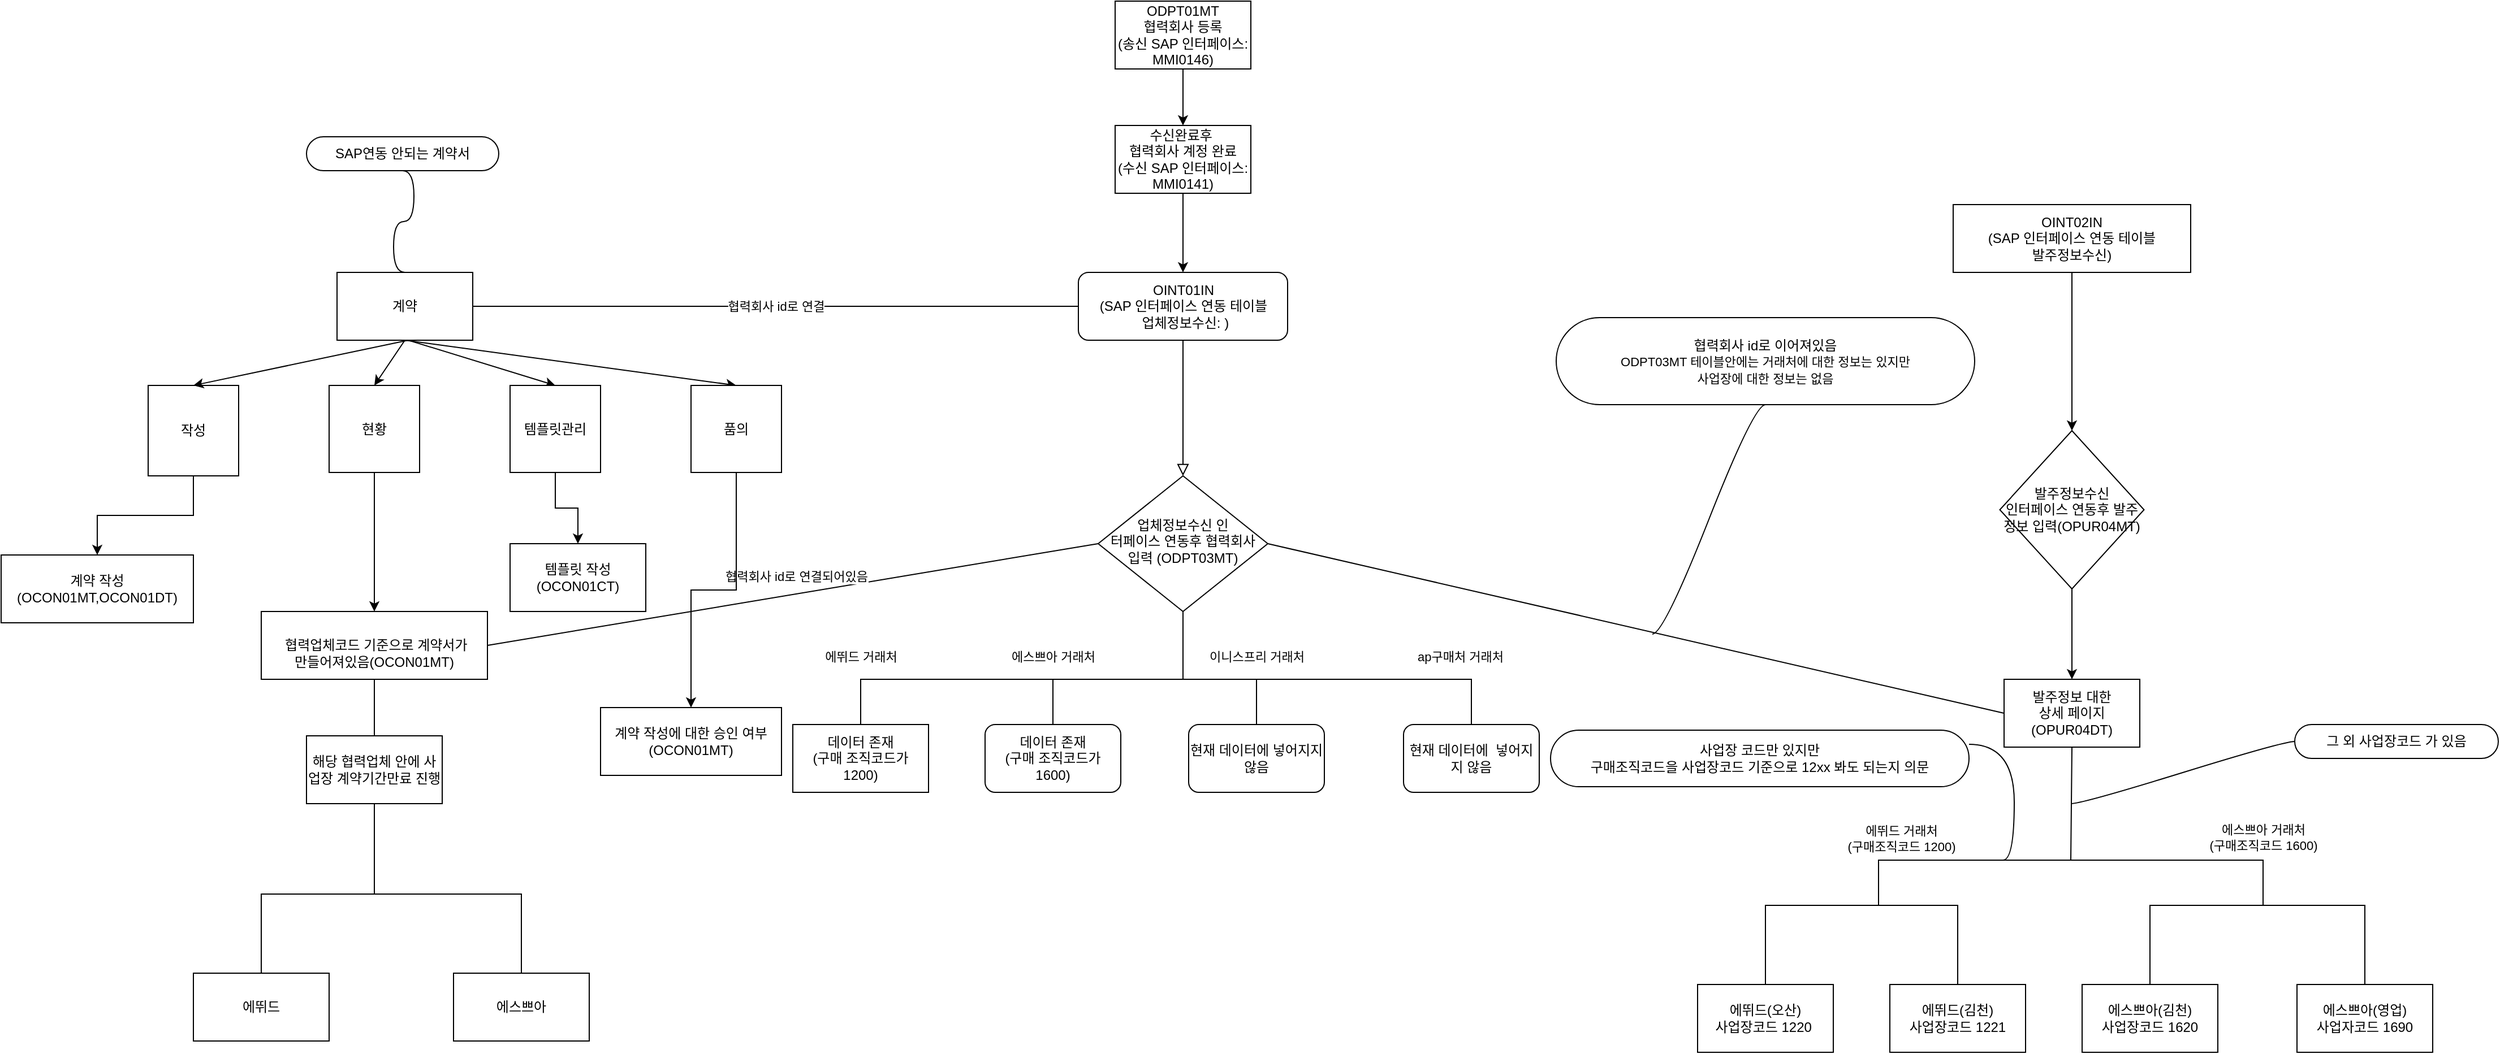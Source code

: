 <mxfile version="21.6.6" type="github" pages="3">
  <diagram id="C5RBs43oDa-KdzZeNtuy" name="Page-1">
    <mxGraphModel dx="2261" dy="1933" grid="1" gridSize="10" guides="1" tooltips="1" connect="1" arrows="1" fold="1" page="1" pageScale="1" pageWidth="827" pageHeight="1169" math="0" shadow="0">
      <root>
        <mxCell id="WIyWlLk6GJQsqaUBKTNV-0" />
        <mxCell id="WIyWlLk6GJQsqaUBKTNV-1" parent="WIyWlLk6GJQsqaUBKTNV-0" />
        <mxCell id="WIyWlLk6GJQsqaUBKTNV-2" value="" style="rounded=0;html=1;jettySize=auto;orthogonalLoop=1;fontSize=11;endArrow=block;endFill=0;endSize=8;strokeWidth=1;shadow=0;labelBackgroundColor=none;edgeStyle=orthogonalEdgeStyle;fontColor=default;" parent="WIyWlLk6GJQsqaUBKTNV-1" source="WIyWlLk6GJQsqaUBKTNV-3" target="WIyWlLk6GJQsqaUBKTNV-6" edge="1">
          <mxGeometry relative="1" as="geometry" />
        </mxCell>
        <mxCell id="WIyWlLk6GJQsqaUBKTNV-3" value="OINT01IN&lt;br&gt;(SAP 인터페이스 연동 테이블&lt;br&gt;&amp;nbsp;업체정보수신: )" style="rounded=1;whiteSpace=wrap;html=1;fontSize=12;glass=0;strokeWidth=1;shadow=0;labelBackgroundColor=none;" parent="WIyWlLk6GJQsqaUBKTNV-1" vertex="1">
          <mxGeometry x="302.5" y="-20" width="185" height="60" as="geometry" />
        </mxCell>
        <mxCell id="WIyWlLk6GJQsqaUBKTNV-6" value="업체정보수신 인&lt;br&gt;터페이스 연동후 협력회사&lt;br&gt;입력 (ODPT03MT)" style="rhombus;whiteSpace=wrap;html=1;shadow=0;fontFamily=Helvetica;fontSize=12;align=center;strokeWidth=1;spacing=6;spacingTop=-4;labelBackgroundColor=none;" parent="WIyWlLk6GJQsqaUBKTNV-1" vertex="1">
          <mxGeometry x="320" y="160" width="150" height="120" as="geometry" />
        </mxCell>
        <mxCell id="WIyWlLk6GJQsqaUBKTNV-7" value="데이터 존재&lt;br&gt;(구매 조직코드가 1600)" style="rounded=1;whiteSpace=wrap;html=1;fontSize=12;glass=0;strokeWidth=1;shadow=0;labelBackgroundColor=none;" parent="WIyWlLk6GJQsqaUBKTNV-1" vertex="1">
          <mxGeometry x="220" y="380" width="120" height="60" as="geometry" />
        </mxCell>
        <mxCell id="I-JEFlABPEIqV226sDMK-3" value="현재 데이터에 넣어지지 않음" style="rounded=1;whiteSpace=wrap;html=1;" parent="WIyWlLk6GJQsqaUBKTNV-1" vertex="1">
          <mxGeometry x="400" y="380" width="120" height="60" as="geometry" />
        </mxCell>
        <mxCell id="I-JEFlABPEIqV226sDMK-6" value="ap구매처 거래처" style="endArrow=none;html=1;rounded=0;" parent="WIyWlLk6GJQsqaUBKTNV-1" target="I-JEFlABPEIqV226sDMK-7" edge="1">
          <mxGeometry x="0.565" y="20" width="50" height="50" relative="1" as="geometry">
            <mxPoint x="460" y="340" as="sourcePoint" />
            <mxPoint x="650" y="390" as="targetPoint" />
            <Array as="points">
              <mxPoint x="650" y="340" />
            </Array>
            <mxPoint as="offset" />
          </mxGeometry>
        </mxCell>
        <mxCell id="I-JEFlABPEIqV226sDMK-7" value="현재 데이터에&amp;nbsp; 넣어지지 않음" style="rounded=1;whiteSpace=wrap;html=1;" parent="WIyWlLk6GJQsqaUBKTNV-1" vertex="1">
          <mxGeometry x="590" y="380" width="120" height="60" as="geometry" />
        </mxCell>
        <mxCell id="I-JEFlABPEIqV226sDMK-9" value="데이터 존재&lt;br&gt;(구매 조직코드가 1200)" style="rounded=0;whiteSpace=wrap;html=1;" parent="WIyWlLk6GJQsqaUBKTNV-1" vertex="1">
          <mxGeometry x="50" y="380" width="120" height="60" as="geometry" />
        </mxCell>
        <mxCell id="I-JEFlABPEIqV226sDMK-10" value="OINT02IN&lt;br&gt;(SAP 인터페이스 연동 테이블&lt;br&gt;발주정보수신)" style="whiteSpace=wrap;html=1;" parent="WIyWlLk6GJQsqaUBKTNV-1" vertex="1">
          <mxGeometry x="1076" y="-80" width="210" height="60" as="geometry" />
        </mxCell>
        <mxCell id="I-JEFlABPEIqV226sDMK-11" value="" style="endArrow=classic;html=1;rounded=0;exitX=0.5;exitY=1;exitDx=0;exitDy=0;entryX=0.5;entryY=0;entryDx=0;entryDy=0;" parent="WIyWlLk6GJQsqaUBKTNV-1" source="I-JEFlABPEIqV226sDMK-10" target="I-JEFlABPEIqV226sDMK-12" edge="1">
          <mxGeometry width="50" height="50" relative="1" as="geometry">
            <mxPoint x="1110" y="170" as="sourcePoint" />
            <mxPoint x="1105" y="170" as="targetPoint" />
          </mxGeometry>
        </mxCell>
        <mxCell id="I-JEFlABPEIqV226sDMK-12" value="발주정보수신 &lt;br&gt;인터페이스 연동후 발주정보 입력(OPUR04MT)" style="rhombus;whiteSpace=wrap;html=1;" parent="WIyWlLk6GJQsqaUBKTNV-1" vertex="1">
          <mxGeometry x="1117.25" y="120" width="127.5" height="140" as="geometry" />
        </mxCell>
        <mxCell id="I-JEFlABPEIqV226sDMK-14" value="발주정보 대한 &lt;br&gt;상세 페이지&lt;br&gt;(OPUR04DT)" style="rounded=0;whiteSpace=wrap;html=1;" parent="WIyWlLk6GJQsqaUBKTNV-1" vertex="1">
          <mxGeometry x="1121" y="340" width="120" height="60" as="geometry" />
        </mxCell>
        <mxCell id="I-JEFlABPEIqV226sDMK-15" value="" style="endArrow=none;html=1;rounded=0;entryX=0.5;entryY=1;entryDx=0;entryDy=0;" parent="WIyWlLk6GJQsqaUBKTNV-1" target="WIyWlLk6GJQsqaUBKTNV-6" edge="1">
          <mxGeometry width="50" height="50" relative="1" as="geometry">
            <mxPoint x="395" y="340" as="sourcePoint" />
            <mxPoint x="280" y="250" as="targetPoint" />
          </mxGeometry>
        </mxCell>
        <mxCell id="I-JEFlABPEIqV226sDMK-16" value="에뛰드 거래처" style="endArrow=none;html=1;rounded=0;exitX=0.5;exitY=0;exitDx=0;exitDy=0;" parent="WIyWlLk6GJQsqaUBKTNV-1" source="I-JEFlABPEIqV226sDMK-9" edge="1">
          <mxGeometry x="-0.619" y="20" width="50" height="50" relative="1" as="geometry">
            <mxPoint x="110" y="340" as="sourcePoint" />
            <mxPoint x="280" y="340" as="targetPoint" />
            <Array as="points">
              <mxPoint x="110" y="340" />
            </Array>
            <mxPoint as="offset" />
          </mxGeometry>
        </mxCell>
        <mxCell id="I-JEFlABPEIqV226sDMK-17" value="에스쁘아 거래처" style="endArrow=none;html=1;rounded=0;exitX=0.5;exitY=0;exitDx=0;exitDy=0;" parent="WIyWlLk6GJQsqaUBKTNV-1" source="WIyWlLk6GJQsqaUBKTNV-7" edge="1">
          <mxGeometry x="1" y="20" width="50" height="50" relative="1" as="geometry">
            <mxPoint x="230" y="390" as="sourcePoint" />
            <mxPoint x="280" y="340" as="targetPoint" />
            <mxPoint x="20" y="-20" as="offset" />
          </mxGeometry>
        </mxCell>
        <mxCell id="I-JEFlABPEIqV226sDMK-18" value="이니스프리 거래처" style="endArrow=none;html=1;rounded=0;entryX=0.5;entryY=0;entryDx=0;entryDy=0;" parent="WIyWlLk6GJQsqaUBKTNV-1" target="I-JEFlABPEIqV226sDMK-3" edge="1">
          <mxGeometry x="0.636" y="-20" width="50" height="50" relative="1" as="geometry">
            <mxPoint x="280" y="340" as="sourcePoint" />
            <mxPoint x="470" y="340" as="targetPoint" />
            <Array as="points">
              <mxPoint x="380" y="340" />
              <mxPoint x="460" y="340" />
            </Array>
            <mxPoint x="20" y="-20" as="offset" />
          </mxGeometry>
        </mxCell>
        <mxCell id="I-JEFlABPEIqV226sDMK-19" value="" style="endArrow=classic;html=1;rounded=0;entryX=0.5;entryY=0;entryDx=0;entryDy=0;exitX=0.5;exitY=1;exitDx=0;exitDy=0;" parent="WIyWlLk6GJQsqaUBKTNV-1" source="I-JEFlABPEIqV226sDMK-12" target="I-JEFlABPEIqV226sDMK-14" edge="1">
          <mxGeometry width="50" height="50" relative="1" as="geometry">
            <mxPoint x="1110" y="350" as="sourcePoint" />
            <mxPoint x="1160" y="300" as="targetPoint" />
          </mxGeometry>
        </mxCell>
        <mxCell id="I-JEFlABPEIqV226sDMK-20" value="" style="endArrow=none;html=1;rounded=0;exitX=0.5;exitY=0;exitDx=0;exitDy=0;entryX=0.5;entryY=1;entryDx=0;entryDy=0;" parent="WIyWlLk6GJQsqaUBKTNV-1" source="I-JEFlABPEIqV226sDMK-25" target="I-JEFlABPEIqV226sDMK-14" edge="1">
          <mxGeometry width="50" height="50" relative="1" as="geometry">
            <mxPoint x="910" y="550" as="sourcePoint" />
            <mxPoint x="1180" y="430" as="targetPoint" />
            <Array as="points">
              <mxPoint x="910" y="540" />
              <mxPoint x="1010" y="540" />
              <mxPoint x="1010" y="500" />
              <mxPoint x="1180" y="500" />
            </Array>
          </mxGeometry>
        </mxCell>
        <mxCell id="I-JEFlABPEIqV226sDMK-24" value="에뛰드 거래처&lt;br&gt;(구매조직코드 1200)" style="edgeLabel;html=1;align=center;verticalAlign=middle;resizable=0;points=[];" parent="I-JEFlABPEIqV226sDMK-20" vertex="1" connectable="0">
          <mxGeometry x="-0.193" relative="1" as="geometry">
            <mxPoint x="20" y="-36" as="offset" />
          </mxGeometry>
        </mxCell>
        <mxCell id="I-JEFlABPEIqV226sDMK-25" value="에뛰드(오산)&lt;br&gt;사업장코드 1220&amp;nbsp;" style="rounded=0;whiteSpace=wrap;html=1;" parent="WIyWlLk6GJQsqaUBKTNV-1" vertex="1">
          <mxGeometry x="850" y="610" width="120" height="60" as="geometry" />
        </mxCell>
        <mxCell id="I-JEFlABPEIqV226sDMK-26" value="" style="endArrow=none;html=1;rounded=0;" parent="WIyWlLk6GJQsqaUBKTNV-1" target="I-JEFlABPEIqV226sDMK-27" edge="1">
          <mxGeometry width="50" height="50" relative="1" as="geometry">
            <mxPoint x="1010" y="540" as="sourcePoint" />
            <mxPoint x="1120" y="600" as="targetPoint" />
            <Array as="points">
              <mxPoint x="1080" y="540" />
            </Array>
          </mxGeometry>
        </mxCell>
        <mxCell id="I-JEFlABPEIqV226sDMK-27" value="에뛰드(김천)&lt;br&gt;사업장코드 1221" style="rounded=0;whiteSpace=wrap;html=1;" parent="WIyWlLk6GJQsqaUBKTNV-1" vertex="1">
          <mxGeometry x="1020" y="610" width="120" height="60" as="geometry" />
        </mxCell>
        <mxCell id="I-JEFlABPEIqV226sDMK-28" value="" style="endArrow=none;html=1;rounded=0;" parent="WIyWlLk6GJQsqaUBKTNV-1" target="I-JEFlABPEIqV226sDMK-29" edge="1">
          <mxGeometry width="50" height="50" relative="1" as="geometry">
            <mxPoint x="1180" y="500" as="sourcePoint" />
            <mxPoint x="1250" y="590" as="targetPoint" />
            <Array as="points">
              <mxPoint x="1350" y="500" />
              <mxPoint x="1350" y="540" />
              <mxPoint x="1250" y="540" />
            </Array>
          </mxGeometry>
        </mxCell>
        <mxCell id="I-JEFlABPEIqV226sDMK-29" value="에스쁘아(김천)&lt;br&gt;사업장코드 1620" style="rounded=0;whiteSpace=wrap;html=1;" parent="WIyWlLk6GJQsqaUBKTNV-1" vertex="1">
          <mxGeometry x="1190" y="610" width="120" height="60" as="geometry" />
        </mxCell>
        <mxCell id="I-JEFlABPEIqV226sDMK-30" value="에스쁘아 거래처&lt;br&gt;(구매조직코드 1600)" style="endArrow=none;html=1;rounded=0;" parent="WIyWlLk6GJQsqaUBKTNV-1" target="I-JEFlABPEIqV226sDMK-31" edge="1">
          <mxGeometry x="-0.6" y="60" width="50" height="50" relative="1" as="geometry">
            <mxPoint x="1310" y="540" as="sourcePoint" />
            <mxPoint x="1440" y="600" as="targetPoint" />
            <Array as="points">
              <mxPoint x="1440" y="540" />
            </Array>
            <mxPoint as="offset" />
          </mxGeometry>
        </mxCell>
        <mxCell id="I-JEFlABPEIqV226sDMK-31" value="에스쁘아(영업)&lt;br&gt;사업자코드 1690" style="rounded=0;whiteSpace=wrap;html=1;" parent="WIyWlLk6GJQsqaUBKTNV-1" vertex="1">
          <mxGeometry x="1380" y="610" width="120" height="60" as="geometry" />
        </mxCell>
        <mxCell id="sHdmRi81mUSGJY9xklJI-10" style="edgeStyle=orthogonalEdgeStyle;rounded=0;orthogonalLoop=1;jettySize=auto;html=1;entryX=0.5;entryY=0;entryDx=0;entryDy=0;" parent="WIyWlLk6GJQsqaUBKTNV-1" source="I-JEFlABPEIqV226sDMK-33" target="sHdmRi81mUSGJY9xklJI-9" edge="1">
          <mxGeometry relative="1" as="geometry">
            <mxPoint x="440" y="-140" as="targetPoint" />
          </mxGeometry>
        </mxCell>
        <mxCell id="I-JEFlABPEIqV226sDMK-33" value="ODPT01MT&lt;br&gt;협력회사 등록&lt;br&gt;(송신 SAP 인터페이스: MMI0146)" style="rounded=0;whiteSpace=wrap;html=1;" parent="WIyWlLk6GJQsqaUBKTNV-1" vertex="1">
          <mxGeometry x="335" y="-260" width="120" height="60" as="geometry" />
        </mxCell>
        <mxCell id="I-JEFlABPEIqV226sDMK-37" value="계약" style="rounded=0;whiteSpace=wrap;html=1;" parent="WIyWlLk6GJQsqaUBKTNV-1" vertex="1">
          <mxGeometry x="-353" y="-20" width="120" height="60" as="geometry" />
        </mxCell>
        <mxCell id="I-JEFlABPEIqV226sDMK-38" value="&lt;br&gt;&amp;nbsp;협력업체코드 기준으로 계약서가 &lt;br&gt;만들어져있음(OCON01MT)" style="rounded=0;whiteSpace=wrap;html=1;" parent="WIyWlLk6GJQsqaUBKTNV-1" vertex="1">
          <mxGeometry x="-420" y="280" width="200" height="60" as="geometry" />
        </mxCell>
        <mxCell id="I-JEFlABPEIqV226sDMK-39" value="" style="endArrow=classic;html=1;rounded=0;exitX=0.5;exitY=1;exitDx=0;exitDy=0;entryX=0.5;entryY=0;entryDx=0;entryDy=0;" parent="WIyWlLk6GJQsqaUBKTNV-1" source="I-JEFlABPEIqV226sDMK-37" target="rMMqYbURUobFz8e1LYP0-0" edge="1">
          <mxGeometry width="50" height="50" relative="1" as="geometry">
            <mxPoint x="-170" y="280" as="sourcePoint" />
            <mxPoint x="-280" y="120" as="targetPoint" />
          </mxGeometry>
        </mxCell>
        <mxCell id="I-JEFlABPEIqV226sDMK-40" value="" style="endArrow=none;html=1;rounded=0;exitX=1;exitY=0.5;exitDx=0;exitDy=0;entryX=0;entryY=0.5;entryDx=0;entryDy=0;" parent="WIyWlLk6GJQsqaUBKTNV-1" source="I-JEFlABPEIqV226sDMK-38" target="WIyWlLk6GJQsqaUBKTNV-6" edge="1">
          <mxGeometry width="50" height="50" relative="1" as="geometry">
            <mxPoint x="-120" y="300" as="sourcePoint" />
            <mxPoint x="-70" y="250" as="targetPoint" />
          </mxGeometry>
        </mxCell>
        <mxCell id="I-JEFlABPEIqV226sDMK-41" value="협력회사 id로 연결되어있음" style="edgeLabel;html=1;align=center;verticalAlign=middle;resizable=0;points=[];" parent="I-JEFlABPEIqV226sDMK-40" vertex="1" connectable="0">
          <mxGeometry x="-0.095" y="-1" relative="1" as="geometry">
            <mxPoint x="28" y="-22" as="offset" />
          </mxGeometry>
        </mxCell>
        <mxCell id="I-JEFlABPEIqV226sDMK-43" value="그 외 사업장코드 가 있음" style="whiteSpace=wrap;html=1;rounded=1;arcSize=50;align=center;verticalAlign=middle;strokeWidth=1;autosize=1;spacing=4;treeFolding=1;treeMoving=1;newEdgeStyle={&quot;edgeStyle&quot;:&quot;entityRelationEdgeStyle&quot;,&quot;startArrow&quot;:&quot;none&quot;,&quot;endArrow&quot;:&quot;none&quot;,&quot;segment&quot;:10,&quot;curved&quot;:1,&quot;sourcePerimeterSpacing&quot;:0,&quot;targetPerimeterSpacing&quot;:0};" parent="WIyWlLk6GJQsqaUBKTNV-1" vertex="1">
          <mxGeometry x="1378" y="380" width="180" height="30" as="geometry" />
        </mxCell>
        <mxCell id="I-JEFlABPEIqV226sDMK-44" value="" style="edgeStyle=entityRelationEdgeStyle;startArrow=none;endArrow=none;segment=10;curved=1;sourcePerimeterSpacing=0;targetPerimeterSpacing=0;rounded=0;" parent="WIyWlLk6GJQsqaUBKTNV-1" target="I-JEFlABPEIqV226sDMK-43" edge="1">
          <mxGeometry relative="1" as="geometry">
            <mxPoint x="1180" y="450" as="sourcePoint" />
          </mxGeometry>
        </mxCell>
        <mxCell id="I-JEFlABPEIqV226sDMK-46" value="" style="endArrow=none;html=1;rounded=0;exitX=1;exitY=0.5;exitDx=0;exitDy=0;entryX=0;entryY=0.5;entryDx=0;entryDy=0;" parent="WIyWlLk6GJQsqaUBKTNV-1" source="WIyWlLk6GJQsqaUBKTNV-6" target="I-JEFlABPEIqV226sDMK-14" edge="1">
          <mxGeometry x="-0.338" y="20" width="50" height="50" relative="1" as="geometry">
            <mxPoint x="930" y="100" as="sourcePoint" />
            <mxPoint x="980" y="50" as="targetPoint" />
            <mxPoint as="offset" />
          </mxGeometry>
        </mxCell>
        <mxCell id="I-JEFlABPEIqV226sDMK-47" value="협력회사 id로 이어져있음&lt;br style=&quot;border-color: var(--border-color); font-size: 11px;&quot;&gt;&lt;span style=&quot;font-size: 11px; background-color: rgb(255, 255, 255);&quot;&gt;ODPT03MT 테이블안에는 거래처에 대한 정보는 있지만&lt;/span&gt;&lt;br style=&quot;border-color: var(--border-color); font-size: 11px;&quot;&gt;&lt;span style=&quot;font-size: 11px; background-color: rgb(255, 255, 255);&quot;&gt;사업장에 대한 정보는 없음&lt;/span&gt;" style="whiteSpace=wrap;html=1;rounded=1;arcSize=50;align=center;verticalAlign=middle;strokeWidth=1;autosize=1;spacing=4;treeFolding=1;treeMoving=1;newEdgeStyle={&quot;edgeStyle&quot;:&quot;entityRelationEdgeStyle&quot;,&quot;startArrow&quot;:&quot;none&quot;,&quot;endArrow&quot;:&quot;none&quot;,&quot;segment&quot;:10,&quot;curved&quot;:1,&quot;sourcePerimeterSpacing&quot;:0,&quot;targetPerimeterSpacing&quot;:0};" parent="WIyWlLk6GJQsqaUBKTNV-1" vertex="1">
          <mxGeometry x="725" y="20" width="370" height="77" as="geometry" />
        </mxCell>
        <mxCell id="I-JEFlABPEIqV226sDMK-48" value="" style="edgeStyle=entityRelationEdgeStyle;startArrow=none;endArrow=none;segment=10;curved=1;sourcePerimeterSpacing=0;targetPerimeterSpacing=0;rounded=0;entryX=0.5;entryY=1;entryDx=0;entryDy=0;" parent="WIyWlLk6GJQsqaUBKTNV-1" target="I-JEFlABPEIqV226sDMK-47" edge="1">
          <mxGeometry relative="1" as="geometry">
            <mxPoint x="810" y="300" as="sourcePoint" />
          </mxGeometry>
        </mxCell>
        <mxCell id="I-JEFlABPEIqV226sDMK-49" value="사업장 코드만 있지만&lt;br&gt;구매조직코드을 사업장코드 기준으로 12xx 봐도 되는지 의문" style="whiteSpace=wrap;html=1;rounded=1;arcSize=50;align=center;verticalAlign=middle;strokeWidth=1;autosize=1;spacing=4;treeFolding=1;treeMoving=1;newEdgeStyle={&quot;edgeStyle&quot;:&quot;entityRelationEdgeStyle&quot;,&quot;startArrow&quot;:&quot;none&quot;,&quot;endArrow&quot;:&quot;none&quot;,&quot;segment&quot;:10,&quot;curved&quot;:1,&quot;sourcePerimeterSpacing&quot;:0,&quot;targetPerimeterSpacing&quot;:0};" parent="WIyWlLk6GJQsqaUBKTNV-1" vertex="1">
          <mxGeometry x="720" y="385" width="370" height="50" as="geometry" />
        </mxCell>
        <mxCell id="I-JEFlABPEIqV226sDMK-50" value="" style="edgeStyle=entityRelationEdgeStyle;startArrow=none;endArrow=none;segment=10;curved=1;sourcePerimeterSpacing=0;targetPerimeterSpacing=0;rounded=0;entryX=1;entryY=0.25;entryDx=0;entryDy=0;" parent="WIyWlLk6GJQsqaUBKTNV-1" target="I-JEFlABPEIqV226sDMK-49" edge="1">
          <mxGeometry relative="1" as="geometry">
            <mxPoint x="1120" y="500" as="sourcePoint" />
          </mxGeometry>
        </mxCell>
        <mxCell id="kN7pLY0Y7yopUA1MQfNi-0" value="에뛰드" style="rounded=0;whiteSpace=wrap;html=1;" parent="WIyWlLk6GJQsqaUBKTNV-1" vertex="1">
          <mxGeometry x="-480" y="600" width="120" height="60" as="geometry" />
        </mxCell>
        <mxCell id="kN7pLY0Y7yopUA1MQfNi-1" value="에스쁘아" style="rounded=0;whiteSpace=wrap;html=1;" parent="WIyWlLk6GJQsqaUBKTNV-1" vertex="1">
          <mxGeometry x="-250" y="600" width="120" height="60" as="geometry" />
        </mxCell>
        <mxCell id="kN7pLY0Y7yopUA1MQfNi-2" value="" style="endArrow=none;html=1;rounded=0;exitX=0.5;exitY=0;exitDx=0;exitDy=0;entryX=0.5;entryY=1;entryDx=0;entryDy=0;" parent="WIyWlLk6GJQsqaUBKTNV-1" source="kN7pLY0Y7yopUA1MQfNi-0" target="kN7pLY0Y7yopUA1MQfNi-7" edge="1">
          <mxGeometry width="50" height="50" relative="1" as="geometry">
            <mxPoint x="-420" y="530" as="sourcePoint" />
            <mxPoint x="-320" y="470" as="targetPoint" />
            <Array as="points">
              <mxPoint x="-420" y="530" />
              <mxPoint x="-320" y="530" />
            </Array>
          </mxGeometry>
        </mxCell>
        <mxCell id="kN7pLY0Y7yopUA1MQfNi-4" value="" style="endArrow=none;html=1;rounded=0;entryX=0.5;entryY=0;entryDx=0;entryDy=0;" parent="WIyWlLk6GJQsqaUBKTNV-1" target="kN7pLY0Y7yopUA1MQfNi-1" edge="1">
          <mxGeometry width="50" height="50" relative="1" as="geometry">
            <mxPoint x="-320" y="530" as="sourcePoint" />
            <mxPoint x="-110" y="530" as="targetPoint" />
            <Array as="points">
              <mxPoint x="-190" y="530" />
            </Array>
          </mxGeometry>
        </mxCell>
        <mxCell id="kN7pLY0Y7yopUA1MQfNi-5" value="SAP연동 안되는 계약서" style="whiteSpace=wrap;html=1;rounded=1;arcSize=50;align=center;verticalAlign=middle;strokeWidth=1;autosize=1;spacing=4;treeFolding=1;treeMoving=1;newEdgeStyle={&quot;edgeStyle&quot;:&quot;entityRelationEdgeStyle&quot;,&quot;startArrow&quot;:&quot;none&quot;,&quot;endArrow&quot;:&quot;none&quot;,&quot;segment&quot;:10,&quot;curved&quot;:1,&quot;sourcePerimeterSpacing&quot;:0,&quot;targetPerimeterSpacing&quot;:0};" parent="WIyWlLk6GJQsqaUBKTNV-1" vertex="1">
          <mxGeometry x="-380" y="-140" width="170" height="30" as="geometry" />
        </mxCell>
        <mxCell id="kN7pLY0Y7yopUA1MQfNi-6" value="" style="edgeStyle=entityRelationEdgeStyle;startArrow=none;endArrow=none;segment=10;curved=1;sourcePerimeterSpacing=0;targetPerimeterSpacing=0;rounded=0;entryX=0.5;entryY=1;entryDx=0;entryDy=0;exitX=0.5;exitY=0;exitDx=0;exitDy=0;" parent="WIyWlLk6GJQsqaUBKTNV-1" source="I-JEFlABPEIqV226sDMK-37" target="kN7pLY0Y7yopUA1MQfNi-5" edge="1">
          <mxGeometry relative="1" as="geometry">
            <mxPoint x="-320" y="510" as="sourcePoint" />
            <mxPoint x="-165" y="455" as="targetPoint" />
          </mxGeometry>
        </mxCell>
        <mxCell id="kN7pLY0Y7yopUA1MQfNi-7" value="해당 협력업체 안에 사업장 계약기간만료 진행" style="rounded=0;whiteSpace=wrap;html=1;" parent="WIyWlLk6GJQsqaUBKTNV-1" vertex="1">
          <mxGeometry x="-380" y="390" width="120" height="60" as="geometry" />
        </mxCell>
        <mxCell id="kN7pLY0Y7yopUA1MQfNi-8" value="" style="endArrow=none;html=1;rounded=0;exitX=0.5;exitY=0;exitDx=0;exitDy=0;entryX=0.5;entryY=1;entryDx=0;entryDy=0;" parent="WIyWlLk6GJQsqaUBKTNV-1" source="kN7pLY0Y7yopUA1MQfNi-7" target="I-JEFlABPEIqV226sDMK-38" edge="1">
          <mxGeometry width="50" height="50" relative="1" as="geometry">
            <mxPoint x="-170" y="330" as="sourcePoint" />
            <mxPoint x="-120" y="280" as="targetPoint" />
          </mxGeometry>
        </mxCell>
        <mxCell id="Udum3Iwook2Fpv-pSWRR-0" value="협력회사 id로 연결" style="endArrow=none;html=1;rounded=0;exitX=1;exitY=0.5;exitDx=0;exitDy=0;entryX=0;entryY=0.5;entryDx=0;entryDy=0;" parent="WIyWlLk6GJQsqaUBKTNV-1" source="I-JEFlABPEIqV226sDMK-37" target="WIyWlLk6GJQsqaUBKTNV-3" edge="1">
          <mxGeometry width="50" height="50" relative="1" as="geometry">
            <mxPoint x="300" y="190" as="sourcePoint" />
            <mxPoint x="350" y="140" as="targetPoint" />
          </mxGeometry>
        </mxCell>
        <mxCell id="rMMqYbURUobFz8e1LYP0-0" value="현황" style="rounded=0;whiteSpace=wrap;html=1;" parent="WIyWlLk6GJQsqaUBKTNV-1" vertex="1">
          <mxGeometry x="-360" y="80" width="80" height="77" as="geometry" />
        </mxCell>
        <mxCell id="rMMqYbURUobFz8e1LYP0-2" value="" style="endArrow=classic;html=1;rounded=0;exitX=0.5;exitY=1;exitDx=0;exitDy=0;entryX=0.5;entryY=0;entryDx=0;entryDy=0;" parent="WIyWlLk6GJQsqaUBKTNV-1" source="rMMqYbURUobFz8e1LYP0-0" target="I-JEFlABPEIqV226sDMK-38" edge="1">
          <mxGeometry width="50" height="50" relative="1" as="geometry">
            <mxPoint x="-120" y="360" as="sourcePoint" />
            <mxPoint x="-70" y="310" as="targetPoint" />
          </mxGeometry>
        </mxCell>
        <mxCell id="sHdmRi81mUSGJY9xklJI-3" style="edgeStyle=orthogonalEdgeStyle;rounded=0;orthogonalLoop=1;jettySize=auto;html=1;entryX=0.5;entryY=0;entryDx=0;entryDy=0;" parent="WIyWlLk6GJQsqaUBKTNV-1" source="rMMqYbURUobFz8e1LYP0-3" target="sHdmRi81mUSGJY9xklJI-4" edge="1">
          <mxGeometry relative="1" as="geometry">
            <mxPoint x="-590" y="230" as="targetPoint" />
          </mxGeometry>
        </mxCell>
        <mxCell id="rMMqYbURUobFz8e1LYP0-3" value="작성" style="rounded=0;whiteSpace=wrap;html=1;" parent="WIyWlLk6GJQsqaUBKTNV-1" vertex="1">
          <mxGeometry x="-520" y="80" width="80" height="80" as="geometry" />
        </mxCell>
        <mxCell id="rMMqYbURUobFz8e1LYP0-6" value="" style="endArrow=classic;html=1;rounded=0;entryX=0.5;entryY=0;entryDx=0;entryDy=0;" parent="WIyWlLk6GJQsqaUBKTNV-1" target="rMMqYbURUobFz8e1LYP0-10" edge="1">
          <mxGeometry width="50" height="50" relative="1" as="geometry">
            <mxPoint x="-290" y="40" as="sourcePoint" />
            <mxPoint x="-170" y="80" as="targetPoint" />
          </mxGeometry>
        </mxCell>
        <mxCell id="rMMqYbURUobFz8e1LYP0-7" value="" style="endArrow=classic;html=1;rounded=0;entryX=0.5;entryY=0;entryDx=0;entryDy=0;" parent="WIyWlLk6GJQsqaUBKTNV-1" target="rMMqYbURUobFz8e1LYP0-3" edge="1">
          <mxGeometry width="50" height="50" relative="1" as="geometry">
            <mxPoint x="-290" y="40" as="sourcePoint" />
            <mxPoint x="-70" y="310" as="targetPoint" />
          </mxGeometry>
        </mxCell>
        <mxCell id="sHdmRi81mUSGJY9xklJI-6" style="edgeStyle=orthogonalEdgeStyle;rounded=0;orthogonalLoop=1;jettySize=auto;html=1;" parent="WIyWlLk6GJQsqaUBKTNV-1" source="rMMqYbURUobFz8e1LYP0-10" target="sHdmRi81mUSGJY9xklJI-5" edge="1">
          <mxGeometry relative="1" as="geometry" />
        </mxCell>
        <mxCell id="rMMqYbURUobFz8e1LYP0-10" value="템플릿관리" style="rounded=0;whiteSpace=wrap;html=1;" parent="WIyWlLk6GJQsqaUBKTNV-1" vertex="1">
          <mxGeometry x="-200" y="80" width="80" height="77" as="geometry" />
        </mxCell>
        <mxCell id="rMMqYbURUobFz8e1LYP0-12" value="" style="endArrow=classic;html=1;rounded=0;exitX=0.5;exitY=1;exitDx=0;exitDy=0;entryX=0.5;entryY=0;entryDx=0;entryDy=0;" parent="WIyWlLk6GJQsqaUBKTNV-1" source="I-JEFlABPEIqV226sDMK-37" target="rMMqYbURUobFz8e1LYP0-11" edge="1">
          <mxGeometry width="50" height="50" relative="1" as="geometry">
            <mxPoint x="-293" y="40" as="sourcePoint" />
            <mxPoint x="20" y="120" as="targetPoint" />
          </mxGeometry>
        </mxCell>
        <mxCell id="sHdmRi81mUSGJY9xklJI-8" style="edgeStyle=orthogonalEdgeStyle;rounded=0;orthogonalLoop=1;jettySize=auto;html=1;entryX=0.5;entryY=0;entryDx=0;entryDy=0;" parent="WIyWlLk6GJQsqaUBKTNV-1" source="rMMqYbURUobFz8e1LYP0-11" target="sHdmRi81mUSGJY9xklJI-7" edge="1">
          <mxGeometry relative="1" as="geometry" />
        </mxCell>
        <mxCell id="rMMqYbURUobFz8e1LYP0-11" value="품의" style="rounded=0;whiteSpace=wrap;html=1;" parent="WIyWlLk6GJQsqaUBKTNV-1" vertex="1">
          <mxGeometry x="-40" y="80" width="80" height="77" as="geometry" />
        </mxCell>
        <mxCell id="sHdmRi81mUSGJY9xklJI-4" value="계약 작성 (OCON01MT,OCON01DT)" style="rounded=0;whiteSpace=wrap;html=1;" parent="WIyWlLk6GJQsqaUBKTNV-1" vertex="1">
          <mxGeometry x="-650" y="230" width="170" height="60" as="geometry" />
        </mxCell>
        <mxCell id="sHdmRi81mUSGJY9xklJI-5" value="템플릿 작성&lt;br&gt;(OCON01CT)" style="rounded=0;whiteSpace=wrap;html=1;" parent="WIyWlLk6GJQsqaUBKTNV-1" vertex="1">
          <mxGeometry x="-200" y="220" width="120" height="60" as="geometry" />
        </mxCell>
        <mxCell id="sHdmRi81mUSGJY9xklJI-7" value="계약 작성에 대한 승인 여부&lt;br&gt;(OCON01MT)" style="rounded=0;whiteSpace=wrap;html=1;" parent="WIyWlLk6GJQsqaUBKTNV-1" vertex="1">
          <mxGeometry x="-120" y="365" width="160" height="60" as="geometry" />
        </mxCell>
        <mxCell id="sHdmRi81mUSGJY9xklJI-20" style="edgeStyle=orthogonalEdgeStyle;rounded=0;orthogonalLoop=1;jettySize=auto;html=1;entryX=0.5;entryY=0;entryDx=0;entryDy=0;" parent="WIyWlLk6GJQsqaUBKTNV-1" source="sHdmRi81mUSGJY9xklJI-9" target="WIyWlLk6GJQsqaUBKTNV-3" edge="1">
          <mxGeometry relative="1" as="geometry" />
        </mxCell>
        <mxCell id="sHdmRi81mUSGJY9xklJI-9" value="수신완료후&amp;nbsp;&lt;br&gt;협력회사 계정 완료&lt;br&gt;(수신 SAP 인터페이스: MMI0141)" style="rounded=0;whiteSpace=wrap;html=1;" parent="WIyWlLk6GJQsqaUBKTNV-1" vertex="1">
          <mxGeometry x="335" y="-150" width="120" height="60" as="geometry" />
        </mxCell>
      </root>
    </mxGraphModel>
  </diagram>
  <diagram id="VqX5FS7APS1ziMe3haIy" name="페이지-2">
    <mxGraphModel dx="1434" dy="764" grid="1" gridSize="10" guides="1" tooltips="1" connect="1" arrows="1" fold="1" page="1" pageScale="1" pageWidth="827" pageHeight="1169" math="0" shadow="0">
      <root>
        <mxCell id="0" />
        <mxCell id="1" parent="0" />
        <mxCell id="FfGCFopM5Bf7WTcjwLM9-1" value="신규등록신청현황" style="rounded=0;whiteSpace=wrap;html=1;labelBackgroundColor=none;fillColor=#FAE5C7;strokeColor=#0F8B8D;fontColor=#143642;" parent="1" vertex="1">
          <mxGeometry x="90" y="150" width="120" height="60" as="geometry" />
        </mxCell>
        <mxCell id="FfGCFopM5Bf7WTcjwLM9-9" style="edgeStyle=orthogonalEdgeStyle;rounded=0;orthogonalLoop=1;jettySize=auto;html=1;entryX=0.5;entryY=0;entryDx=0;entryDy=0;exitX=0.5;exitY=1;exitDx=0;exitDy=0;labelBackgroundColor=none;strokeColor=#A8201A;fontColor=default;" parent="1" source="FfGCFopM5Bf7WTcjwLM9-2" target="FfGCFopM5Bf7WTcjwLM9-8" edge="1">
          <mxGeometry relative="1" as="geometry">
            <mxPoint x="610" y="70" as="sourcePoint" />
          </mxGeometry>
        </mxCell>
        <mxCell id="FfGCFopM5Bf7WTcjwLM9-2" value="협력사관리" style="rounded=0;whiteSpace=wrap;html=1;labelBackgroundColor=none;fillColor=#FAE5C7;strokeColor=#0F8B8D;fontColor=#143642;" parent="1" vertex="1">
          <mxGeometry x="340" y="10" width="120" height="60" as="geometry" />
        </mxCell>
        <mxCell id="FfGCFopM5Bf7WTcjwLM9-4" value="계약" style="rounded=0;whiteSpace=wrap;html=1;labelBackgroundColor=none;fillColor=#FAE5C7;strokeColor=#0F8B8D;fontColor=#143642;" parent="1" vertex="1">
          <mxGeometry x="1070" y="20" width="120" height="60" as="geometry" />
        </mxCell>
        <mxCell id="FfGCFopM5Bf7WTcjwLM9-5" value="작성" style="rounded=0;whiteSpace=wrap;html=1;labelBackgroundColor=none;fillColor=#FAE5C7;strokeColor=#0F8B8D;fontColor=#143642;" parent="1" vertex="1">
          <mxGeometry x="790" y="150" width="120" height="60" as="geometry" />
        </mxCell>
        <mxCell id="FfGCFopM5Bf7WTcjwLM9-6" value="ODM제외업체 등록 현황" style="rounded=0;whiteSpace=wrap;html=1;labelBackgroundColor=none;fillColor=#FAE5C7;strokeColor=#0F8B8D;fontColor=#143642;" parent="1" vertex="1">
          <mxGeometry x="590" y="150" width="120" height="60" as="geometry" />
        </mxCell>
        <mxCell id="FfGCFopM5Bf7WTcjwLM9-7" value="구매조직현황" style="rounded=0;whiteSpace=wrap;html=1;labelBackgroundColor=none;fillColor=#FAE5C7;strokeColor=#0F8B8D;fontColor=#143642;" parent="1" vertex="1">
          <mxGeometry x="430" y="150" width="120" height="60" as="geometry" />
        </mxCell>
        <mxCell id="FfGCFopM5Bf7WTcjwLM9-8" value="거래업체현황" style="rounded=0;whiteSpace=wrap;html=1;labelBackgroundColor=none;fillColor=#FAE5C7;strokeColor=#0F8B8D;fontColor=#143642;" parent="1" vertex="1">
          <mxGeometry x="260" y="150" width="120" height="60" as="geometry" />
        </mxCell>
        <mxCell id="FW4n-M6tv-bWw09EMidn-1" value="" style="endArrow=classic;html=1;rounded=0;exitX=0.5;exitY=1;exitDx=0;exitDy=0;entryX=0.5;entryY=0;entryDx=0;entryDy=0;labelBackgroundColor=none;strokeColor=#A8201A;fontColor=default;" parent="1" source="FfGCFopM5Bf7WTcjwLM9-2" target="FfGCFopM5Bf7WTcjwLM9-7" edge="1">
          <mxGeometry width="50" height="50" relative="1" as="geometry">
            <mxPoint x="540" y="310" as="sourcePoint" />
            <mxPoint x="590" y="260" as="targetPoint" />
          </mxGeometry>
        </mxCell>
        <mxCell id="FW4n-M6tv-bWw09EMidn-2" value="" style="endArrow=classic;html=1;rounded=0;exitX=0.5;exitY=1;exitDx=0;exitDy=0;entryX=0.5;entryY=0;entryDx=0;entryDy=0;labelBackgroundColor=none;strokeColor=#A8201A;fontColor=default;" parent="1" source="FfGCFopM5Bf7WTcjwLM9-2" target="FfGCFopM5Bf7WTcjwLM9-1" edge="1">
          <mxGeometry width="50" height="50" relative="1" as="geometry">
            <mxPoint x="540" y="310" as="sourcePoint" />
            <mxPoint x="590" y="260" as="targetPoint" />
          </mxGeometry>
        </mxCell>
        <mxCell id="FW4n-M6tv-bWw09EMidn-3" value="" style="endArrow=classic;html=1;rounded=0;entryX=0.5;entryY=0;entryDx=0;entryDy=0;exitX=0.5;exitY=1;exitDx=0;exitDy=0;labelBackgroundColor=none;strokeColor=#A8201A;fontColor=default;" parent="1" source="FfGCFopM5Bf7WTcjwLM9-2" target="FfGCFopM5Bf7WTcjwLM9-6" edge="1">
          <mxGeometry width="50" height="50" relative="1" as="geometry">
            <mxPoint x="300" y="70" as="sourcePoint" />
            <mxPoint x="350" y="20" as="targetPoint" />
          </mxGeometry>
        </mxCell>
        <mxCell id="FW4n-M6tv-bWw09EMidn-5" value="품의" style="rounded=0;whiteSpace=wrap;html=1;labelBackgroundColor=none;fillColor=#FAE5C7;strokeColor=#0F8B8D;fontColor=#143642;" parent="1" vertex="1">
          <mxGeometry x="1300" y="150" width="120" height="60" as="geometry" />
        </mxCell>
        <mxCell id="FW4n-M6tv-bWw09EMidn-6" value="템플릿관리" style="rounded=0;whiteSpace=wrap;html=1;labelBackgroundColor=none;fillColor=#FAE5C7;strokeColor=#0F8B8D;fontColor=#143642;" parent="1" vertex="1">
          <mxGeometry x="1121" y="150" width="120" height="60" as="geometry" />
        </mxCell>
        <mxCell id="FW4n-M6tv-bWw09EMidn-7" value="현황" style="rounded=0;whiteSpace=wrap;html=1;labelBackgroundColor=none;fillColor=#FAE5C7;strokeColor=#0F8B8D;fontColor=#143642;" parent="1" vertex="1">
          <mxGeometry x="960" y="150" width="120" height="60" as="geometry" />
        </mxCell>
        <mxCell id="FW4n-M6tv-bWw09EMidn-8" value="" style="endArrow=classic;html=1;rounded=0;exitX=0.5;exitY=1;exitDx=0;exitDy=0;entryX=0.45;entryY=0;entryDx=0;entryDy=0;entryPerimeter=0;labelBackgroundColor=none;strokeColor=#A8201A;fontColor=default;" parent="1" source="FfGCFopM5Bf7WTcjwLM9-4" target="FfGCFopM5Bf7WTcjwLM9-5" edge="1">
          <mxGeometry width="50" height="50" relative="1" as="geometry">
            <mxPoint x="1160" y="310" as="sourcePoint" />
            <mxPoint x="1210" y="260" as="targetPoint" />
          </mxGeometry>
        </mxCell>
        <mxCell id="FW4n-M6tv-bWw09EMidn-9" value="" style="endArrow=classic;html=1;rounded=0;exitX=0.5;exitY=1;exitDx=0;exitDy=0;entryX=0.5;entryY=0;entryDx=0;entryDy=0;labelBackgroundColor=none;strokeColor=#A8201A;fontColor=default;" parent="1" source="FfGCFopM5Bf7WTcjwLM9-4" target="FW4n-M6tv-bWw09EMidn-5" edge="1">
          <mxGeometry width="50" height="50" relative="1" as="geometry">
            <mxPoint x="1160" y="310" as="sourcePoint" />
            <mxPoint x="1210" y="260" as="targetPoint" />
          </mxGeometry>
        </mxCell>
        <mxCell id="FW4n-M6tv-bWw09EMidn-10" value="" style="endArrow=classic;html=1;rounded=0;entryX=0.5;entryY=0;entryDx=0;entryDy=0;labelBackgroundColor=none;strokeColor=#A8201A;fontColor=default;" parent="1" target="FW4n-M6tv-bWw09EMidn-6" edge="1">
          <mxGeometry width="50" height="50" relative="1" as="geometry">
            <mxPoint x="1130" y="80" as="sourcePoint" />
            <mxPoint x="1210" y="260" as="targetPoint" />
          </mxGeometry>
        </mxCell>
        <mxCell id="FW4n-M6tv-bWw09EMidn-11" value="" style="endArrow=classic;html=1;rounded=0;exitX=0.5;exitY=1;exitDx=0;exitDy=0;entryX=0.5;entryY=0;entryDx=0;entryDy=0;labelBackgroundColor=none;strokeColor=#A8201A;fontColor=default;" parent="1" source="FfGCFopM5Bf7WTcjwLM9-4" target="FW4n-M6tv-bWw09EMidn-7" edge="1">
          <mxGeometry width="50" height="50" relative="1" as="geometry">
            <mxPoint x="1160" y="310" as="sourcePoint" />
            <mxPoint x="1210" y="260" as="targetPoint" />
          </mxGeometry>
        </mxCell>
        <mxCell id="FW4n-M6tv-bWw09EMidn-14" value="개품개발일정관리" style="rounded=0;whiteSpace=wrap;html=1;labelBackgroundColor=none;fillColor=#FAE5C7;strokeColor=#0F8B8D;fontColor=#143642;" parent="1" vertex="1">
          <mxGeometry x="3520" y="50" width="120" height="60" as="geometry" />
        </mxCell>
        <mxCell id="FW4n-M6tv-bWw09EMidn-23" value="구매info" style="swimlane;fontStyle=0;childLayout=stackLayout;horizontal=1;startSize=26;fillColor=none;horizontalStack=0;resizeParent=1;resizeParentMax=0;resizeLast=0;collapsible=1;marginBottom=0;whiteSpace=wrap;html=1;labelBackgroundColor=none;strokeColor=#0F8B8D;fontColor=#143642;" parent="1" vertex="1">
          <mxGeometry x="1780" y="230" width="190" height="312" as="geometry">
            <mxRectangle x="1780" y="230" width="80" height="30" as="alternateBounds" />
          </mxGeometry>
        </mxCell>
        <mxCell id="FW4n-M6tv-bWw09EMidn-24" value="BOM" style="text;strokeColor=none;fillColor=none;align=left;verticalAlign=top;spacingLeft=4;spacingRight=4;overflow=hidden;rotatable=0;points=[[0,0.5],[1,0.5]];portConstraint=eastwest;whiteSpace=wrap;html=1;labelBackgroundColor=none;fontColor=#143642;" parent="FW4n-M6tv-bWw09EMidn-23" vertex="1">
          <mxGeometry y="26" width="190" height="26" as="geometry" />
        </mxCell>
        <mxCell id="FW4n-M6tv-bWw09EMidn-25" value="ODM시험성적서" style="text;strokeColor=none;fillColor=none;align=left;verticalAlign=top;spacingLeft=4;spacingRight=4;overflow=hidden;rotatable=0;points=[[0,0.5],[1,0.5]];portConstraint=eastwest;whiteSpace=wrap;html=1;labelBackgroundColor=none;fontColor=#143642;" parent="FW4n-M6tv-bWw09EMidn-23" vertex="1">
          <mxGeometry y="52" width="190" height="26" as="geometry" />
        </mxCell>
        <mxCell id="FW4n-M6tv-bWw09EMidn-26" value="제품관련서류" style="text;strokeColor=none;fillColor=none;align=left;verticalAlign=top;spacingLeft=4;spacingRight=4;overflow=hidden;rotatable=0;points=[[0,0.5],[1,0.5]];portConstraint=eastwest;whiteSpace=wrap;html=1;labelBackgroundColor=none;fontColor=#143642;" parent="FW4n-M6tv-bWw09EMidn-23" vertex="1">
          <mxGeometry y="78" width="190" height="26" as="geometry" />
        </mxCell>
        <mxCell id="FW4n-M6tv-bWw09EMidn-45" value="ODM전성분등록(구버전 조회)" style="text;strokeColor=none;fillColor=none;align=left;verticalAlign=top;spacingLeft=4;spacingRight=4;overflow=hidden;rotatable=0;points=[[0,0.5],[1,0.5]];portConstraint=eastwest;whiteSpace=wrap;html=1;labelBackgroundColor=none;fontColor=#143642;" parent="FW4n-M6tv-bWw09EMidn-23" vertex="1">
          <mxGeometry y="104" width="190" height="26" as="geometry" />
        </mxCell>
        <mxCell id="FW4n-M6tv-bWw09EMidn-44" value="ODMTDD사전안정성검토" style="text;strokeColor=none;fillColor=none;align=left;verticalAlign=top;spacingLeft=4;spacingRight=4;overflow=hidden;rotatable=0;points=[[0,0.5],[1,0.5]];portConstraint=eastwest;whiteSpace=wrap;html=1;labelBackgroundColor=none;fontColor=#143642;" parent="FW4n-M6tv-bWw09EMidn-23" vertex="1">
          <mxGeometry y="130" width="190" height="26" as="geometry" />
        </mxCell>
        <mxCell id="FW4n-M6tv-bWw09EMidn-43" value="ODM전성분조회" style="text;strokeColor=none;fillColor=none;align=left;verticalAlign=top;spacingLeft=4;spacingRight=4;overflow=hidden;rotatable=0;points=[[0,0.5],[1,0.5]];portConstraint=eastwest;whiteSpace=wrap;html=1;labelBackgroundColor=none;fontColor=#143642;" parent="FW4n-M6tv-bWw09EMidn-23" vertex="1">
          <mxGeometry y="156" width="190" height="26" as="geometry" />
        </mxCell>
        <mxCell id="FW4n-M6tv-bWw09EMidn-42" value="성분코드의뢰진행현황" style="text;strokeColor=none;fillColor=none;align=left;verticalAlign=top;spacingLeft=4;spacingRight=4;overflow=hidden;rotatable=0;points=[[0,0.5],[1,0.5]];portConstraint=eastwest;whiteSpace=wrap;html=1;labelBackgroundColor=none;fontColor=#143642;" parent="FW4n-M6tv-bWw09EMidn-23" vertex="1">
          <mxGeometry y="182" width="190" height="26" as="geometry" />
        </mxCell>
        <mxCell id="FW4n-M6tv-bWw09EMidn-41" value="자재버전별조회" style="text;strokeColor=none;fillColor=none;align=left;verticalAlign=top;spacingLeft=4;spacingRight=4;overflow=hidden;rotatable=0;points=[[0,0.5],[1,0.5]];portConstraint=eastwest;whiteSpace=wrap;html=1;labelBackgroundColor=none;fontColor=#143642;" parent="FW4n-M6tv-bWw09EMidn-23" vertex="1">
          <mxGeometry y="208" width="190" height="26" as="geometry" />
        </mxCell>
        <mxCell id="FW4n-M6tv-bWw09EMidn-40" value="ODMTDD자재버전별조회" style="text;strokeColor=none;fillColor=none;align=left;verticalAlign=top;spacingLeft=4;spacingRight=4;overflow=hidden;rotatable=0;points=[[0,0.5],[1,0.5]];portConstraint=eastwest;whiteSpace=wrap;html=1;labelBackgroundColor=none;fontColor=#143642;" parent="FW4n-M6tv-bWw09EMidn-23" vertex="1">
          <mxGeometry y="234" width="190" height="26" as="geometry" />
        </mxCell>
        <mxCell id="FW4n-M6tv-bWw09EMidn-39" value="제품시험항목관리" style="text;strokeColor=none;fillColor=none;align=left;verticalAlign=top;spacingLeft=4;spacingRight=4;overflow=hidden;rotatable=0;points=[[0,0.5],[1,0.5]];portConstraint=eastwest;whiteSpace=wrap;html=1;labelBackgroundColor=none;fontColor=#143642;" parent="FW4n-M6tv-bWw09EMidn-23" vertex="1">
          <mxGeometry y="260" width="190" height="26" as="geometry" />
        </mxCell>
        <mxCell id="FW4n-M6tv-bWw09EMidn-38" value="자재별 제품시험항목관리" style="text;strokeColor=none;fillColor=none;align=left;verticalAlign=top;spacingLeft=4;spacingRight=4;overflow=hidden;rotatable=0;points=[[0,0.5],[1,0.5]];portConstraint=eastwest;whiteSpace=wrap;html=1;labelBackgroundColor=none;fontColor=#143642;" parent="FW4n-M6tv-bWw09EMidn-23" vertex="1">
          <mxGeometry y="286" width="190" height="26" as="geometry" />
        </mxCell>
        <mxCell id="FW4n-M6tv-bWw09EMidn-46" style="edgeStyle=orthogonalEdgeStyle;rounded=0;orthogonalLoop=1;jettySize=auto;html=1;entryX=1;entryY=0.5;entryDx=0;entryDy=0;labelBackgroundColor=none;strokeColor=#A8201A;fontColor=default;" parent="1" source="FW4n-M6tv-bWw09EMidn-39" target="FW4n-M6tv-bWw09EMidn-49" edge="1">
          <mxGeometry relative="1" as="geometry">
            <mxPoint x="1700" y="530" as="targetPoint" />
          </mxGeometry>
        </mxCell>
        <mxCell id="FW4n-M6tv-bWw09EMidn-49" value="미사용" style="rounded=0;whiteSpace=wrap;html=1;labelBackgroundColor=none;fillColor=#FAE5C7;strokeColor=#0F8B8D;fontColor=#143642;" parent="1" vertex="1">
          <mxGeometry x="1534" y="493" width="120" height="21" as="geometry" />
        </mxCell>
        <mxCell id="FW4n-M6tv-bWw09EMidn-50" value="미사용" style="rounded=0;whiteSpace=wrap;html=1;labelBackgroundColor=none;fillColor=#FAE5C7;strokeColor=#0F8B8D;fontColor=#143642;" parent="1" vertex="1">
          <mxGeometry x="1534" y="513" width="120" height="21" as="geometry" />
        </mxCell>
        <mxCell id="FW4n-M6tv-bWw09EMidn-51" value="티움넷활용" style="rounded=0;whiteSpace=wrap;html=1;labelBackgroundColor=none;fillColor=#FAE5C7;strokeColor=#0F8B8D;fontColor=#143642;" parent="1" vertex="1">
          <mxGeometry x="1534" y="466.5" width="120" height="21" as="geometry" />
        </mxCell>
        <mxCell id="FW4n-M6tv-bWw09EMidn-52" style="edgeStyle=orthogonalEdgeStyle;rounded=0;orthogonalLoop=1;jettySize=auto;html=1;entryX=1;entryY=0.75;entryDx=0;entryDy=0;labelBackgroundColor=none;strokeColor=#A8201A;fontColor=default;" parent="1" source="FW4n-M6tv-bWw09EMidn-38" target="FW4n-M6tv-bWw09EMidn-50" edge="1">
          <mxGeometry relative="1" as="geometry" />
        </mxCell>
        <mxCell id="FW4n-M6tv-bWw09EMidn-53" style="edgeStyle=orthogonalEdgeStyle;rounded=0;orthogonalLoop=1;jettySize=auto;html=1;entryX=1;entryY=0.5;entryDx=0;entryDy=0;labelBackgroundColor=none;strokeColor=#A8201A;fontColor=default;" parent="1" source="FW4n-M6tv-bWw09EMidn-40" target="FW4n-M6tv-bWw09EMidn-51" edge="1">
          <mxGeometry relative="1" as="geometry" />
        </mxCell>
        <mxCell id="FW4n-M6tv-bWw09EMidn-54" value="미사용" style="rounded=0;whiteSpace=wrap;html=1;labelBackgroundColor=none;fillColor=#FAE5C7;strokeColor=#0F8B8D;fontColor=#143642;" parent="1" vertex="1">
          <mxGeometry x="1534" y="440" width="120" height="21" as="geometry" />
        </mxCell>
        <mxCell id="FW4n-M6tv-bWw09EMidn-55" style="edgeStyle=orthogonalEdgeStyle;rounded=0;orthogonalLoop=1;jettySize=auto;html=1;entryX=1;entryY=0.5;entryDx=0;entryDy=0;labelBackgroundColor=none;strokeColor=#A8201A;fontColor=default;" parent="1" source="FW4n-M6tv-bWw09EMidn-41" target="FW4n-M6tv-bWw09EMidn-54" edge="1">
          <mxGeometry relative="1" as="geometry" />
        </mxCell>
        <mxCell id="FW4n-M6tv-bWw09EMidn-56" value="티움넷활용" style="rounded=0;whiteSpace=wrap;html=1;labelBackgroundColor=none;fillColor=#FAE5C7;strokeColor=#0F8B8D;fontColor=#143642;" parent="1" vertex="1">
          <mxGeometry x="1534" y="388.5" width="120" height="21" as="geometry" />
        </mxCell>
        <mxCell id="FW4n-M6tv-bWw09EMidn-57" value="티움넷활용" style="rounded=0;whiteSpace=wrap;html=1;labelBackgroundColor=none;fillColor=#FAE5C7;strokeColor=#0F8B8D;fontColor=#143642;" parent="1" vertex="1">
          <mxGeometry x="1534" y="362.5" width="120" height="21" as="geometry" />
        </mxCell>
        <mxCell id="FW4n-M6tv-bWw09EMidn-58" value="DB화 필요" style="rounded=0;whiteSpace=wrap;html=1;labelBackgroundColor=none;fillColor=#FAE5C7;strokeColor=#0F8B8D;fontColor=#143642;" parent="1" vertex="1">
          <mxGeometry x="2490" y="600" width="120" height="21" as="geometry" />
        </mxCell>
        <mxCell id="FW4n-M6tv-bWw09EMidn-59" value="티움넷활용" style="rounded=0;whiteSpace=wrap;html=1;labelBackgroundColor=none;fillColor=#FAE5C7;strokeColor=#0F8B8D;fontColor=#143642;" parent="1" vertex="1">
          <mxGeometry x="1534" y="414.5" width="120" height="21" as="geometry" />
        </mxCell>
        <mxCell id="FW4n-M6tv-bWw09EMidn-60" style="edgeStyle=orthogonalEdgeStyle;rounded=0;orthogonalLoop=1;jettySize=auto;html=1;labelBackgroundColor=none;strokeColor=#A8201A;fontColor=default;" parent="1" source="FW4n-M6tv-bWw09EMidn-42" target="FW4n-M6tv-bWw09EMidn-59" edge="1">
          <mxGeometry relative="1" as="geometry" />
        </mxCell>
        <mxCell id="FW4n-M6tv-bWw09EMidn-61" style="edgeStyle=orthogonalEdgeStyle;rounded=0;orthogonalLoop=1;jettySize=auto;html=1;labelBackgroundColor=none;strokeColor=#A8201A;fontColor=default;" parent="1" source="FW4n-M6tv-bWw09EMidn-43" target="FW4n-M6tv-bWw09EMidn-56" edge="1">
          <mxGeometry relative="1" as="geometry" />
        </mxCell>
        <mxCell id="FW4n-M6tv-bWw09EMidn-62" style="edgeStyle=orthogonalEdgeStyle;rounded=0;orthogonalLoop=1;jettySize=auto;html=1;entryX=1;entryY=0.5;entryDx=0;entryDy=0;labelBackgroundColor=none;strokeColor=#A8201A;fontColor=default;" parent="1" source="FW4n-M6tv-bWw09EMidn-44" target="FW4n-M6tv-bWw09EMidn-57" edge="1">
          <mxGeometry relative="1" as="geometry">
            <mxPoint x="1660" y="360" as="targetPoint" />
          </mxGeometry>
        </mxCell>
        <mxCell id="FW4n-M6tv-bWw09EMidn-63" style="edgeStyle=orthogonalEdgeStyle;rounded=0;orthogonalLoop=1;jettySize=auto;html=1;entryX=0;entryY=0.5;entryDx=0;entryDy=0;labelBackgroundColor=none;strokeColor=#A8201A;fontColor=default;" parent="1" source="FW4n-M6tv-bWw09EMidn-45" target="FW4n-M6tv-bWw09EMidn-58" edge="1">
          <mxGeometry relative="1" as="geometry">
            <mxPoint x="2980" y="550" as="targetPoint" />
          </mxGeometry>
        </mxCell>
        <mxCell id="FW4n-M6tv-bWw09EMidn-65" value="통합구매포탈 구현완료/제품표준서 DB화 필요" style="rounded=0;whiteSpace=wrap;html=1;labelBackgroundColor=none;fillColor=#FAE5C7;strokeColor=#0F8B8D;fontColor=#143642;" parent="1" vertex="1">
          <mxGeometry x="2380" y="313" width="250" height="21" as="geometry" />
        </mxCell>
        <mxCell id="FW4n-M6tv-bWw09EMidn-64" style="edgeStyle=orthogonalEdgeStyle;rounded=0;orthogonalLoop=1;jettySize=auto;html=1;entryX=0;entryY=0.5;entryDx=0;entryDy=0;labelBackgroundColor=none;strokeColor=#A8201A;fontColor=default;" parent="1" source="FW4n-M6tv-bWw09EMidn-26" target="FW4n-M6tv-bWw09EMidn-65" edge="1">
          <mxGeometry relative="1" as="geometry">
            <mxPoint x="2760" y="530" as="targetPoint" />
          </mxGeometry>
        </mxCell>
        <mxCell id="FW4n-M6tv-bWw09EMidn-66" value="통합구매포탈 현황확인/DB화 &amp;amp; 이관" style="rounded=0;whiteSpace=wrap;html=1;labelBackgroundColor=none;fillColor=#FAE5C7;strokeColor=#0F8B8D;fontColor=#143642;" parent="1" vertex="1">
          <mxGeometry x="2320" y="278" width="280" height="20" as="geometry" />
        </mxCell>
        <mxCell id="FW4n-M6tv-bWw09EMidn-67" style="edgeStyle=orthogonalEdgeStyle;rounded=0;orthogonalLoop=1;jettySize=auto;html=1;entryX=0;entryY=0.5;entryDx=0;entryDy=0;labelBackgroundColor=none;strokeColor=#A8201A;fontColor=default;" parent="1" source="FW4n-M6tv-bWw09EMidn-25" target="FW4n-M6tv-bWw09EMidn-66" edge="1">
          <mxGeometry relative="1" as="geometry" />
        </mxCell>
        <mxCell id="FW4n-M6tv-bWw09EMidn-68" value="통합구매포탈 현황확인/DB화 &amp;amp; 이관" style="rounded=0;whiteSpace=wrap;html=1;labelBackgroundColor=none;fillColor=#FAE5C7;strokeColor=#0F8B8D;fontColor=#143642;" parent="1" vertex="1">
          <mxGeometry x="2190" y="189" width="280" height="21" as="geometry" />
        </mxCell>
        <mxCell id="FW4n-M6tv-bWw09EMidn-69" style="edgeStyle=orthogonalEdgeStyle;rounded=0;orthogonalLoop=1;jettySize=auto;html=1;entryX=0;entryY=0.5;entryDx=0;entryDy=0;labelBackgroundColor=none;strokeColor=#A8201A;fontColor=default;" parent="1" source="FW4n-M6tv-bWw09EMidn-24" target="FW4n-M6tv-bWw09EMidn-68" edge="1">
          <mxGeometry relative="1" as="geometry" />
        </mxCell>
        <mxCell id="FW4n-M6tv-bWw09EMidn-73" value="발주" style="swimlane;fontStyle=0;childLayout=stackLayout;horizontal=1;startSize=26;fillColor=none;horizontalStack=0;resizeParent=1;resizeParentMax=0;resizeLast=0;collapsible=1;marginBottom=0;whiteSpace=wrap;html=1;labelBackgroundColor=none;strokeColor=#0F8B8D;fontColor=#143642;" parent="1" vertex="1">
          <mxGeometry x="2825" y="263" width="140" height="230" as="geometry" />
        </mxCell>
        <mxCell id="FW4n-M6tv-bWw09EMidn-74" value="예시발주" style="text;strokeColor=none;fillColor=none;align=left;verticalAlign=top;spacingLeft=4;spacingRight=4;overflow=hidden;rotatable=0;points=[[0,0.5],[1,0.5]];portConstraint=eastwest;whiteSpace=wrap;html=1;labelBackgroundColor=none;fontColor=#143642;" parent="FW4n-M6tv-bWw09EMidn-73" vertex="1">
          <mxGeometry y="26" width="140" height="26" as="geometry" />
        </mxCell>
        <mxCell id="FW4n-M6tv-bWw09EMidn-75" value="발주현황" style="text;strokeColor=none;fillColor=none;align=left;verticalAlign=top;spacingLeft=4;spacingRight=4;overflow=hidden;rotatable=0;points=[[0,0.5],[1,0.5]];portConstraint=eastwest;whiteSpace=wrap;html=1;labelBackgroundColor=none;fontColor=#143642;" parent="FW4n-M6tv-bWw09EMidn-73" vertex="1">
          <mxGeometry y="52" width="140" height="26" as="geometry" />
        </mxCell>
        <mxCell id="FW4n-M6tv-bWw09EMidn-76" value="발주변경신청현황" style="text;strokeColor=none;fillColor=none;align=left;verticalAlign=top;spacingLeft=4;spacingRight=4;overflow=hidden;rotatable=0;points=[[0,0.5],[1,0.5]];portConstraint=eastwest;whiteSpace=wrap;html=1;labelBackgroundColor=none;fontColor=#143642;" parent="FW4n-M6tv-bWw09EMidn-73" vertex="1">
          <mxGeometry y="78" width="140" height="22" as="geometry" />
        </mxCell>
        <mxCell id="FW4n-M6tv-bWw09EMidn-87" value="확정발주현황" style="text;strokeColor=none;fillColor=none;align=left;verticalAlign=top;spacingLeft=4;spacingRight=4;overflow=hidden;rotatable=0;points=[[0,0.5],[1,0.5]];portConstraint=eastwest;whiteSpace=wrap;html=1;labelBackgroundColor=none;fontColor=#143642;" parent="FW4n-M6tv-bWw09EMidn-73" vertex="1">
          <mxGeometry y="100" width="140" height="26" as="geometry" />
        </mxCell>
        <mxCell id="FW4n-M6tv-bWw09EMidn-86" value="확정발주변경신청현황" style="text;strokeColor=none;fillColor=none;align=left;verticalAlign=top;spacingLeft=4;spacingRight=4;overflow=hidden;rotatable=0;points=[[0,0.5],[1,0.5]];portConstraint=eastwest;whiteSpace=wrap;html=1;labelBackgroundColor=none;fontColor=#143642;" parent="FW4n-M6tv-bWw09EMidn-73" vertex="1">
          <mxGeometry y="126" width="140" height="26" as="geometry" />
        </mxCell>
        <mxCell id="FW4n-M6tv-bWw09EMidn-85" value="남품지연현황" style="text;strokeColor=none;fillColor=none;align=left;verticalAlign=top;spacingLeft=4;spacingRight=4;overflow=hidden;rotatable=0;points=[[0,0.5],[1,0.5]];portConstraint=eastwest;whiteSpace=wrap;html=1;labelBackgroundColor=none;fontColor=#143642;" parent="FW4n-M6tv-bWw09EMidn-73" vertex="1">
          <mxGeometry y="152" width="140" height="26" as="geometry" />
        </mxCell>
        <mxCell id="FW4n-M6tv-bWw09EMidn-84" value="포장재입고현황" style="text;strokeColor=none;fillColor=none;align=left;verticalAlign=top;spacingLeft=4;spacingRight=4;overflow=hidden;rotatable=0;points=[[0,0.5],[1,0.5]];portConstraint=eastwest;whiteSpace=wrap;html=1;labelBackgroundColor=none;fontColor=#143642;" parent="FW4n-M6tv-bWw09EMidn-73" vertex="1">
          <mxGeometry y="178" width="140" height="26" as="geometry" />
        </mxCell>
        <mxCell id="FW4n-M6tv-bWw09EMidn-83" value="완제품입고현황" style="text;strokeColor=none;fillColor=none;align=left;verticalAlign=top;spacingLeft=4;spacingRight=4;overflow=hidden;rotatable=0;points=[[0,0.5],[1,0.5]];portConstraint=eastwest;whiteSpace=wrap;html=1;labelBackgroundColor=none;fontColor=#143642;" parent="FW4n-M6tv-bWw09EMidn-73" vertex="1">
          <mxGeometry y="204" width="140" height="26" as="geometry" />
        </mxCell>
        <mxCell id="FW4n-M6tv-bWw09EMidn-92" value="제품개발일정관리" style="swimlane;fontStyle=0;childLayout=stackLayout;horizontal=1;startSize=26;fillColor=none;horizontalStack=0;resizeParent=1;resizeParentMax=0;resizeLast=0;collapsible=1;marginBottom=0;whiteSpace=wrap;html=1;labelBackgroundColor=none;strokeColor=#0F8B8D;fontColor=#143642;" parent="1" vertex="1">
          <mxGeometry x="3520" y="270" width="140" height="52" as="geometry" />
        </mxCell>
        <mxCell id="FW4n-M6tv-bWw09EMidn-93" value="내용물안전성" style="text;strokeColor=none;fillColor=none;align=left;verticalAlign=top;spacingLeft=4;spacingRight=4;overflow=hidden;rotatable=0;points=[[0,0.5],[1,0.5]];portConstraint=eastwest;whiteSpace=wrap;html=1;labelBackgroundColor=none;fontColor=#143642;" parent="FW4n-M6tv-bWw09EMidn-92" vertex="1">
          <mxGeometry y="26" width="140" height="26" as="geometry" />
        </mxCell>
        <mxCell id="FW4n-M6tv-bWw09EMidn-96" value="리포트" style="swimlane;fontStyle=0;childLayout=stackLayout;horizontal=1;startSize=26;fillColor=none;horizontalStack=0;resizeParent=1;resizeParentMax=0;resizeLast=0;collapsible=1;marginBottom=0;whiteSpace=wrap;html=1;labelBackgroundColor=none;strokeColor=#0F8B8D;fontColor=#143642;" parent="1" vertex="1">
          <mxGeometry x="3750" y="250" width="140" height="76" as="geometry" />
        </mxCell>
        <mxCell id="FW4n-M6tv-bWw09EMidn-97" value="공급대응률" style="text;strokeColor=none;fillColor=none;align=left;verticalAlign=top;spacingLeft=4;spacingRight=4;overflow=hidden;rotatable=0;points=[[0,0.5],[1,0.5]];portConstraint=eastwest;whiteSpace=wrap;html=1;labelBackgroundColor=none;fontColor=#143642;" parent="FW4n-M6tv-bWw09EMidn-96" vertex="1">
          <mxGeometry y="26" width="140" height="24" as="geometry" />
        </mxCell>
        <mxCell id="FW4n-M6tv-bWw09EMidn-98" value="공급리드타임" style="text;strokeColor=none;fillColor=none;align=left;verticalAlign=top;spacingLeft=4;spacingRight=4;overflow=hidden;rotatable=0;points=[[0,0.5],[1,0.5]];portConstraint=eastwest;whiteSpace=wrap;html=1;labelBackgroundColor=none;fontColor=#143642;" parent="FW4n-M6tv-bWw09EMidn-96" vertex="1">
          <mxGeometry y="50" width="140" height="26" as="geometry" />
        </mxCell>
      </root>
    </mxGraphModel>
  </diagram>
  <diagram id="DCIJpUFwkFqdClXTGKrF" name="발주">
    <mxGraphModel dx="1434" dy="707" grid="1" gridSize="10" guides="1" tooltips="1" connect="1" arrows="1" fold="1" page="1" pageScale="1" pageWidth="827" pageHeight="1169" math="0" shadow="0">
      <root>
        <mxCell id="0" />
        <mxCell id="1" parent="0" />
        <mxCell id="MDKdnZxOY-5Mph-ofcCe-7" style="edgeStyle=orthogonalEdgeStyle;rounded=0;orthogonalLoop=1;jettySize=auto;html=1;entryX=0;entryY=0.5;entryDx=0;entryDy=0;" edge="1" parent="1" source="MDKdnZxOY-5Mph-ofcCe-1" target="MDKdnZxOY-5Mph-ofcCe-2">
          <mxGeometry relative="1" as="geometry" />
        </mxCell>
        <mxCell id="MDKdnZxOY-5Mph-ofcCe-1" value="발주" style="rounded=0;whiteSpace=wrap;html=1;" vertex="1" parent="1">
          <mxGeometry x="240" y="40" width="120" height="60" as="geometry" />
        </mxCell>
        <mxCell id="MDKdnZxOY-5Mph-ofcCe-8" value="" style="edgeStyle=orthogonalEdgeStyle;rounded=0;orthogonalLoop=1;jettySize=auto;html=1;" edge="1" parent="1" source="MDKdnZxOY-5Mph-ofcCe-2" target="MDKdnZxOY-5Mph-ofcCe-6">
          <mxGeometry relative="1" as="geometry" />
        </mxCell>
        <mxCell id="MDKdnZxOY-5Mph-ofcCe-2" value="발주 승인(SAP)" style="rounded=0;whiteSpace=wrap;html=1;" vertex="1" parent="1">
          <mxGeometry x="440" y="40" width="120" height="60" as="geometry" />
        </mxCell>
        <mxCell id="MDKdnZxOY-5Mph-ofcCe-5" style="edgeStyle=orthogonalEdgeStyle;rounded=0;orthogonalLoop=1;jettySize=auto;html=1;entryX=0;entryY=0.5;entryDx=0;entryDy=0;" edge="1" parent="1" source="MDKdnZxOY-5Mph-ofcCe-3" target="MDKdnZxOY-5Mph-ofcCe-1">
          <mxGeometry relative="1" as="geometry" />
        </mxCell>
        <mxCell id="MDKdnZxOY-5Mph-ofcCe-3" value="SAP 에서 에뛰드 발주 진행" style="rounded=0;whiteSpace=wrap;html=1;" vertex="1" parent="1">
          <mxGeometry x="40" y="40" width="120" height="60" as="geometry" />
        </mxCell>
        <mxCell id="MDKdnZxOY-5Mph-ofcCe-6" value="발주 확정" style="rounded=0;whiteSpace=wrap;html=1;" vertex="1" parent="1">
          <mxGeometry x="640" y="40" width="120" height="60" as="geometry" />
        </mxCell>
        <mxCell id="MDKdnZxOY-5Mph-ofcCe-13" value="" style="rounded=0;whiteSpace=wrap;html=1;" vertex="1" parent="1">
          <mxGeometry x="350" y="260" width="120" height="60" as="geometry" />
        </mxCell>
      </root>
    </mxGraphModel>
  </diagram>
</mxfile>
